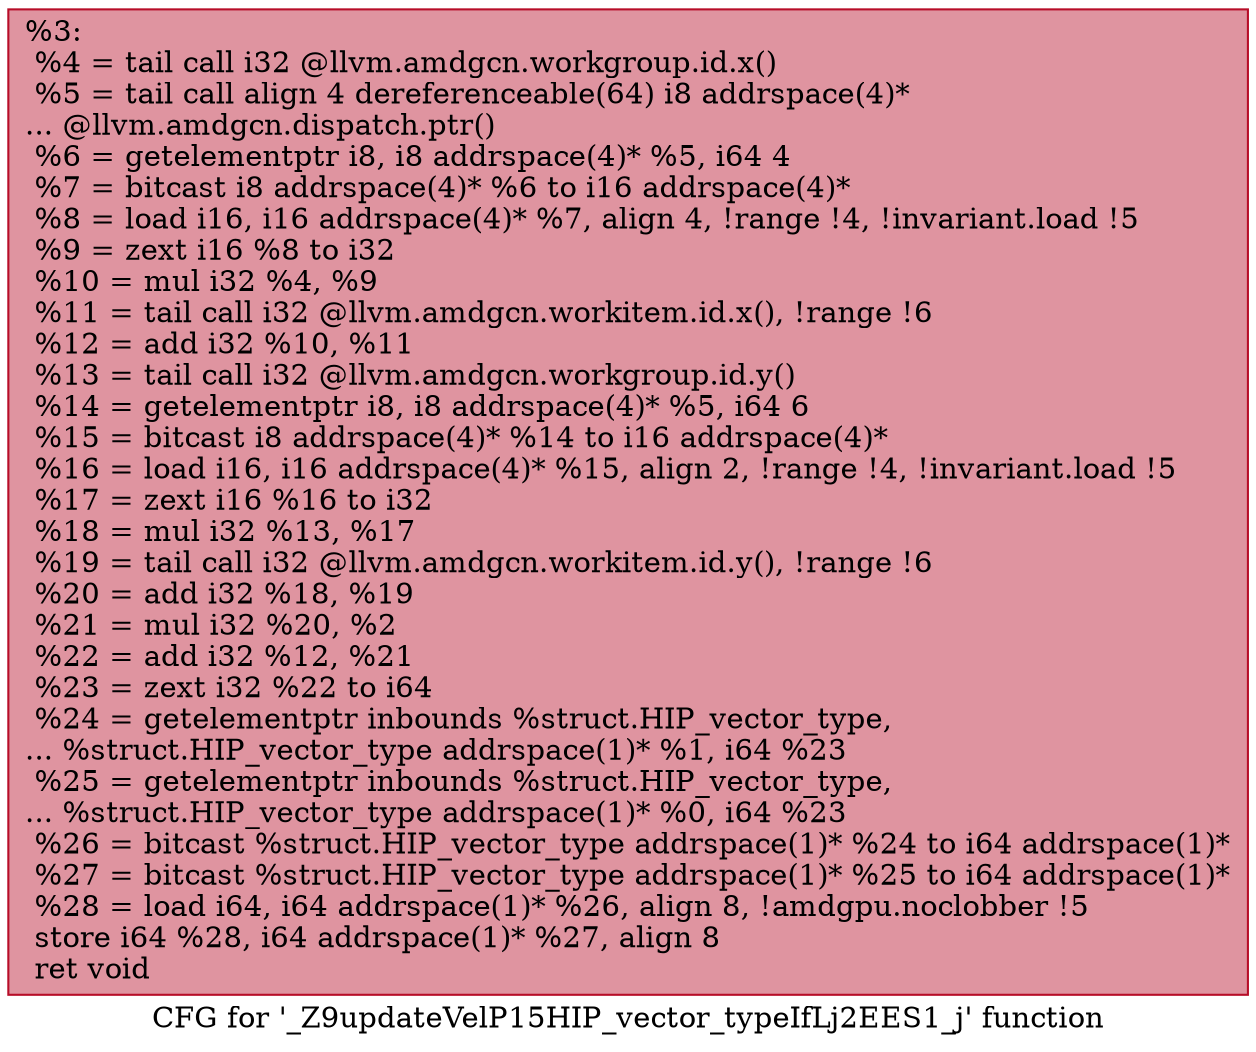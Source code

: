 digraph "CFG for '_Z9updateVelP15HIP_vector_typeIfLj2EES1_j' function" {
	label="CFG for '_Z9updateVelP15HIP_vector_typeIfLj2EES1_j' function";

	Node0x5824d30 [shape=record,color="#b70d28ff", style=filled, fillcolor="#b70d2870",label="{%3:\l  %4 = tail call i32 @llvm.amdgcn.workgroup.id.x()\l  %5 = tail call align 4 dereferenceable(64) i8 addrspace(4)*\l... @llvm.amdgcn.dispatch.ptr()\l  %6 = getelementptr i8, i8 addrspace(4)* %5, i64 4\l  %7 = bitcast i8 addrspace(4)* %6 to i16 addrspace(4)*\l  %8 = load i16, i16 addrspace(4)* %7, align 4, !range !4, !invariant.load !5\l  %9 = zext i16 %8 to i32\l  %10 = mul i32 %4, %9\l  %11 = tail call i32 @llvm.amdgcn.workitem.id.x(), !range !6\l  %12 = add i32 %10, %11\l  %13 = tail call i32 @llvm.amdgcn.workgroup.id.y()\l  %14 = getelementptr i8, i8 addrspace(4)* %5, i64 6\l  %15 = bitcast i8 addrspace(4)* %14 to i16 addrspace(4)*\l  %16 = load i16, i16 addrspace(4)* %15, align 2, !range !4, !invariant.load !5\l  %17 = zext i16 %16 to i32\l  %18 = mul i32 %13, %17\l  %19 = tail call i32 @llvm.amdgcn.workitem.id.y(), !range !6\l  %20 = add i32 %18, %19\l  %21 = mul i32 %20, %2\l  %22 = add i32 %12, %21\l  %23 = zext i32 %22 to i64\l  %24 = getelementptr inbounds %struct.HIP_vector_type,\l... %struct.HIP_vector_type addrspace(1)* %1, i64 %23\l  %25 = getelementptr inbounds %struct.HIP_vector_type,\l... %struct.HIP_vector_type addrspace(1)* %0, i64 %23\l  %26 = bitcast %struct.HIP_vector_type addrspace(1)* %24 to i64 addrspace(1)*\l  %27 = bitcast %struct.HIP_vector_type addrspace(1)* %25 to i64 addrspace(1)*\l  %28 = load i64, i64 addrspace(1)* %26, align 8, !amdgpu.noclobber !5\l  store i64 %28, i64 addrspace(1)* %27, align 8\l  ret void\l}"];
}
